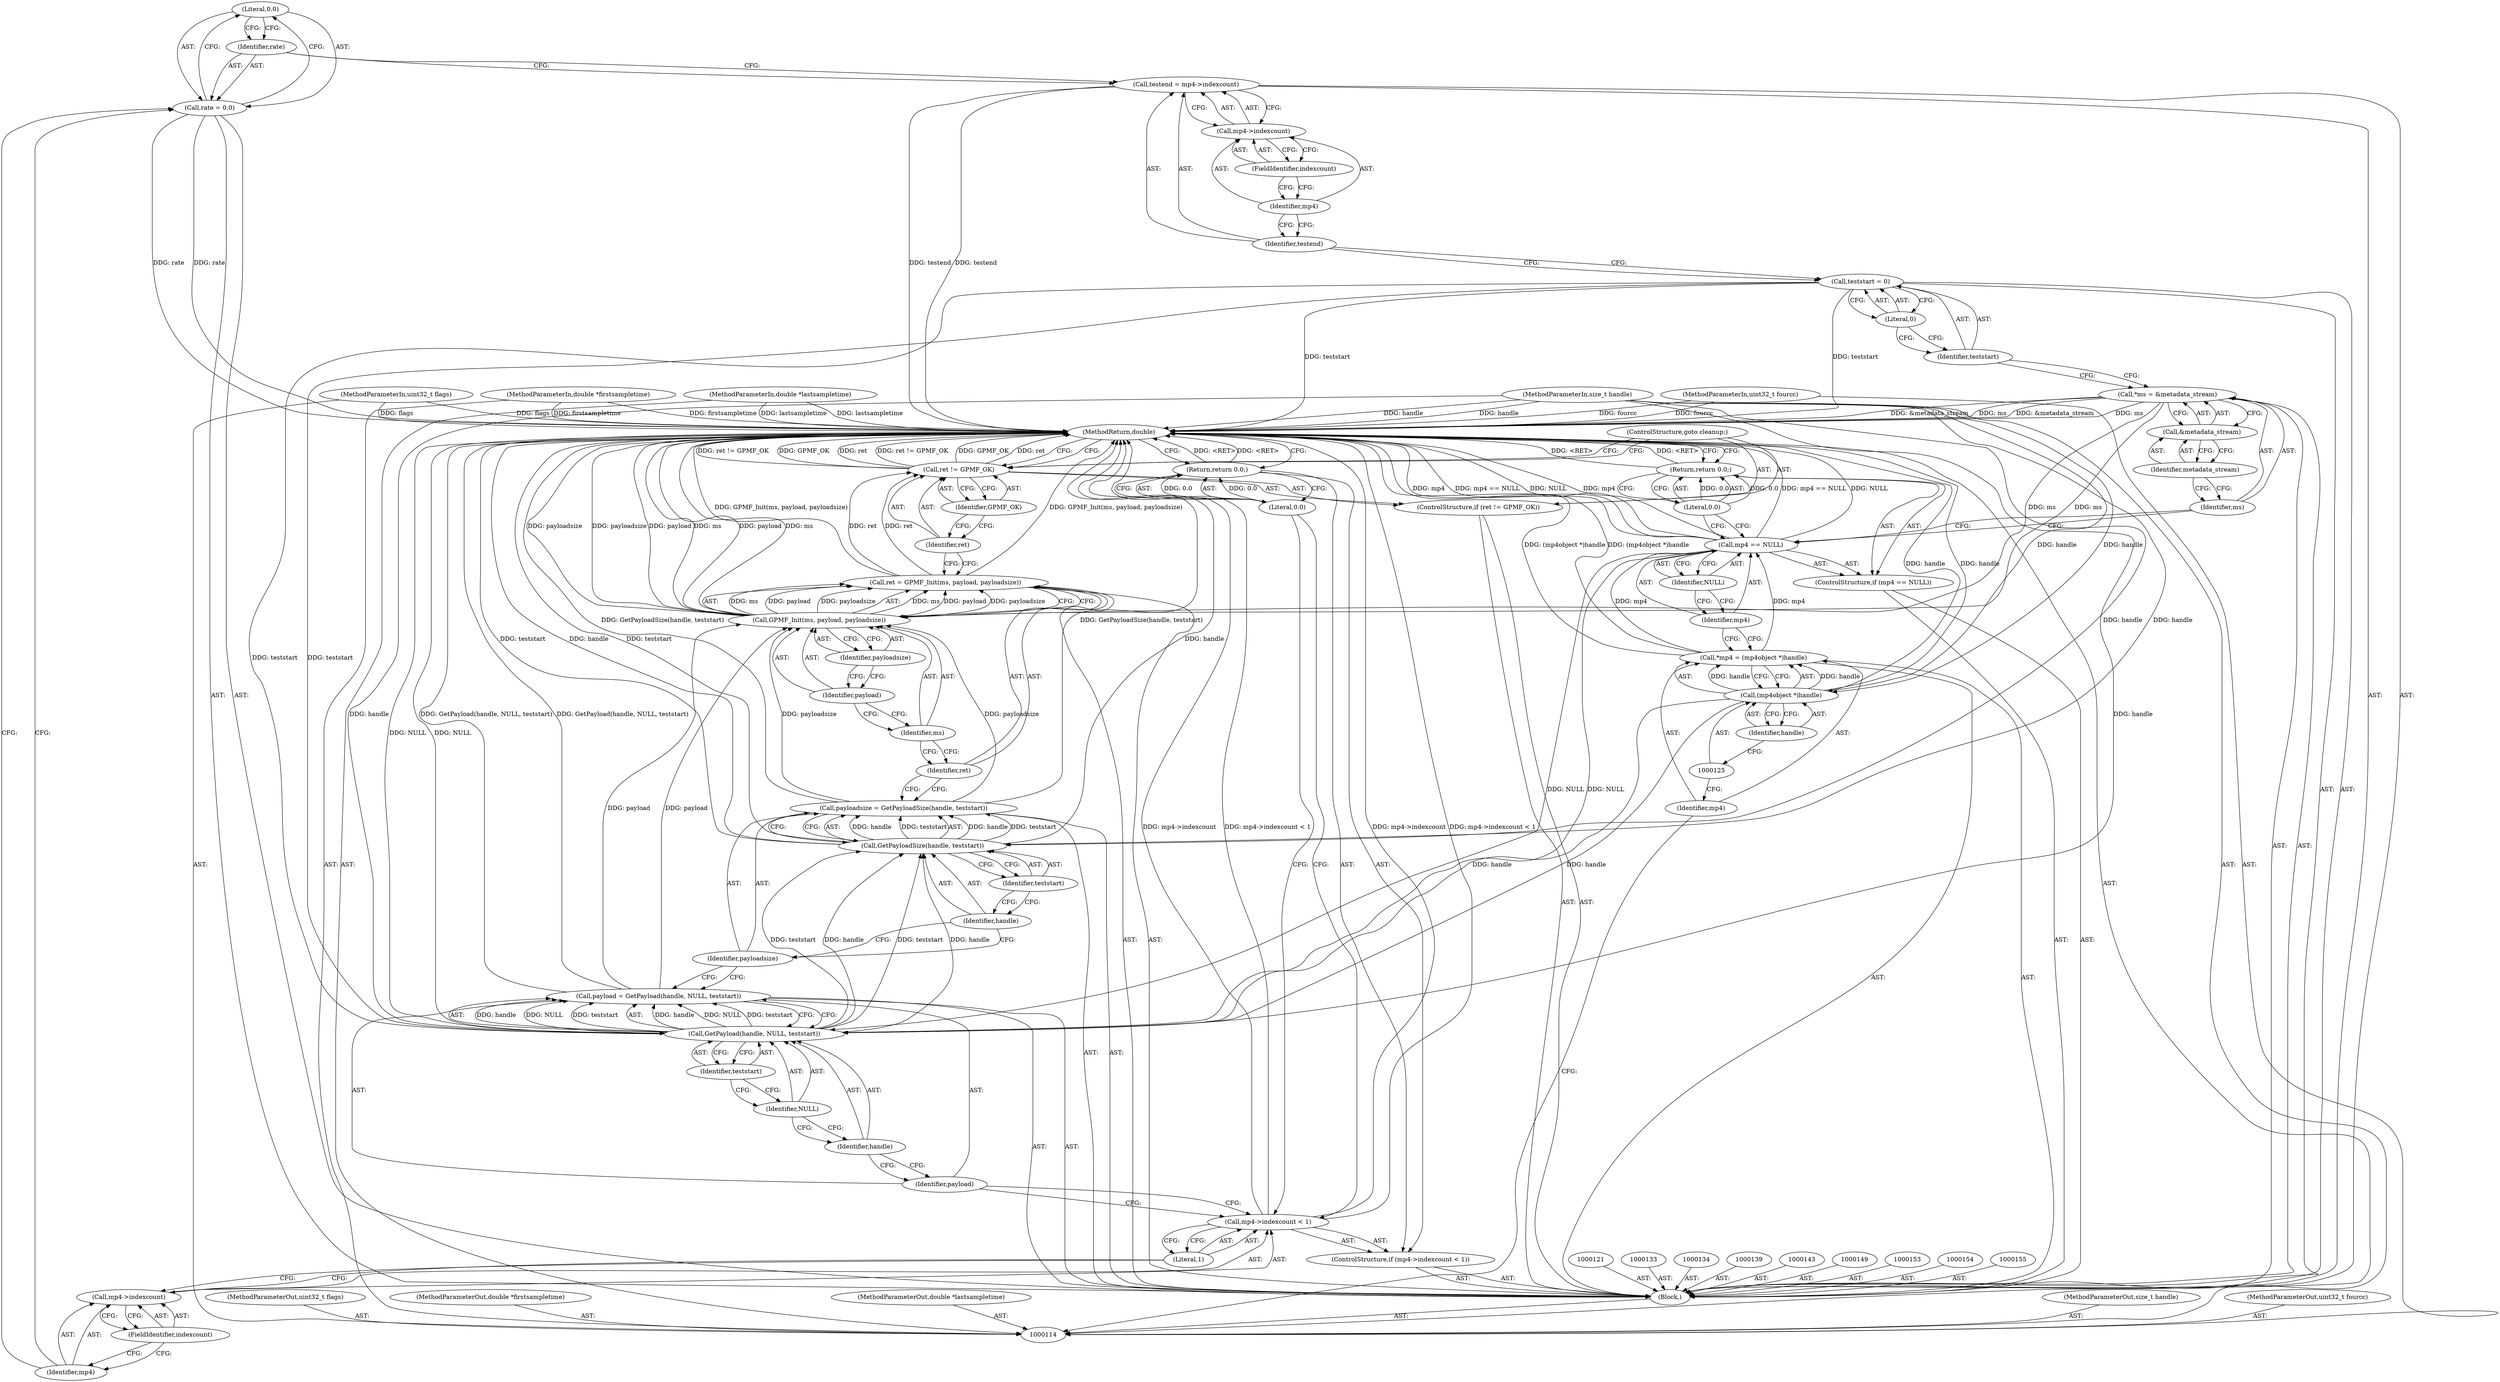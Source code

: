 digraph "0_gpmf-parser_341f12cd5b97ab419e53853ca00176457c9f1681_1" {
"1000152" [label="(Literal,0.0)"];
"1000150" [label="(Call,rate = 0.0)"];
"1000151" [label="(Identifier,rate)"];
"1000160" [label="(FieldIdentifier,indexcount)"];
"1000156" [label="(ControlStructure,if (mp4->indexcount < 1))"];
"1000161" [label="(Literal,1)"];
"1000157" [label="(Call,mp4->indexcount < 1)"];
"1000158" [label="(Call,mp4->indexcount)"];
"1000159" [label="(Identifier,mp4)"];
"1000163" [label="(Literal,0.0)"];
"1000162" [label="(Return,return 0.0;)"];
"1000164" [label="(Call,payload = GetPayload(handle, NULL, teststart))"];
"1000165" [label="(Identifier,payload)"];
"1000166" [label="(Call,GetPayload(handle, NULL, teststart))"];
"1000167" [label="(Identifier,handle)"];
"1000168" [label="(Identifier,NULL)"];
"1000169" [label="(Identifier,teststart)"];
"1000186" [label="(MethodReturn,double)"];
"1000115" [label="(MethodParameterIn,size_t handle)"];
"1000251" [label="(MethodParameterOut,size_t handle)"];
"1000116" [label="(MethodParameterIn,uint32_t fourcc)"];
"1000252" [label="(MethodParameterOut,uint32_t fourcc)"];
"1000117" [label="(MethodParameterIn,uint32_t flags)"];
"1000253" [label="(MethodParameterOut,uint32_t flags)"];
"1000118" [label="(MethodParameterIn,double *firstsampletime)"];
"1000254" [label="(MethodParameterOut,double *firstsampletime)"];
"1000119" [label="(MethodParameterIn,double *lastsampletime)"];
"1000255" [label="(MethodParameterOut,double *lastsampletime)"];
"1000170" [label="(Call,payloadsize = GetPayloadSize(handle, teststart))"];
"1000171" [label="(Identifier,payloadsize)"];
"1000172" [label="(Call,GetPayloadSize(handle, teststart))"];
"1000173" [label="(Identifier,handle)"];
"1000174" [label="(Identifier,teststart)"];
"1000175" [label="(Call,ret = GPMF_Init(ms, payload, payloadsize))"];
"1000176" [label="(Identifier,ret)"];
"1000178" [label="(Identifier,ms)"];
"1000179" [label="(Identifier,payload)"];
"1000180" [label="(Identifier,payloadsize)"];
"1000177" [label="(Call,GPMF_Init(ms, payload, payloadsize))"];
"1000184" [label="(Identifier,GPMF_OK)"];
"1000181" [label="(ControlStructure,if (ret != GPMF_OK))"];
"1000182" [label="(Call,ret != GPMF_OK)"];
"1000183" [label="(Identifier,ret)"];
"1000185" [label="(ControlStructure,goto cleanup;)"];
"1000120" [label="(Block,)"];
"1000122" [label="(Call,*mp4 = (mp4object *)handle)"];
"1000123" [label="(Identifier,mp4)"];
"1000124" [label="(Call,(mp4object *)handle)"];
"1000126" [label="(Identifier,handle)"];
"1000130" [label="(Identifier,NULL)"];
"1000131" [label="(Return,return 0.0;)"];
"1000127" [label="(ControlStructure,if (mp4 == NULL))"];
"1000132" [label="(Literal,0.0)"];
"1000128" [label="(Call,mp4 == NULL)"];
"1000129" [label="(Identifier,mp4)"];
"1000135" [label="(Call,*ms = &metadata_stream)"];
"1000136" [label="(Identifier,ms)"];
"1000137" [label="(Call,&metadata_stream)"];
"1000138" [label="(Identifier,metadata_stream)"];
"1000140" [label="(Call,teststart = 0)"];
"1000141" [label="(Identifier,teststart)"];
"1000142" [label="(Literal,0)"];
"1000144" [label="(Call,testend = mp4->indexcount)"];
"1000145" [label="(Identifier,testend)"];
"1000146" [label="(Call,mp4->indexcount)"];
"1000147" [label="(Identifier,mp4)"];
"1000148" [label="(FieldIdentifier,indexcount)"];
"1000152" -> "1000150"  [label="AST: "];
"1000152" -> "1000151"  [label="CFG: "];
"1000150" -> "1000152"  [label="CFG: "];
"1000150" -> "1000120"  [label="AST: "];
"1000150" -> "1000152"  [label="CFG: "];
"1000151" -> "1000150"  [label="AST: "];
"1000152" -> "1000150"  [label="AST: "];
"1000159" -> "1000150"  [label="CFG: "];
"1000150" -> "1000186"  [label="DDG: rate"];
"1000151" -> "1000150"  [label="AST: "];
"1000151" -> "1000144"  [label="CFG: "];
"1000152" -> "1000151"  [label="CFG: "];
"1000160" -> "1000158"  [label="AST: "];
"1000160" -> "1000159"  [label="CFG: "];
"1000158" -> "1000160"  [label="CFG: "];
"1000156" -> "1000120"  [label="AST: "];
"1000157" -> "1000156"  [label="AST: "];
"1000162" -> "1000156"  [label="AST: "];
"1000161" -> "1000157"  [label="AST: "];
"1000161" -> "1000158"  [label="CFG: "];
"1000157" -> "1000161"  [label="CFG: "];
"1000157" -> "1000156"  [label="AST: "];
"1000157" -> "1000161"  [label="CFG: "];
"1000158" -> "1000157"  [label="AST: "];
"1000161" -> "1000157"  [label="AST: "];
"1000163" -> "1000157"  [label="CFG: "];
"1000165" -> "1000157"  [label="CFG: "];
"1000157" -> "1000186"  [label="DDG: mp4->indexcount < 1"];
"1000157" -> "1000186"  [label="DDG: mp4->indexcount"];
"1000158" -> "1000157"  [label="AST: "];
"1000158" -> "1000160"  [label="CFG: "];
"1000159" -> "1000158"  [label="AST: "];
"1000160" -> "1000158"  [label="AST: "];
"1000161" -> "1000158"  [label="CFG: "];
"1000159" -> "1000158"  [label="AST: "];
"1000159" -> "1000150"  [label="CFG: "];
"1000160" -> "1000159"  [label="CFG: "];
"1000163" -> "1000162"  [label="AST: "];
"1000163" -> "1000157"  [label="CFG: "];
"1000162" -> "1000163"  [label="CFG: "];
"1000163" -> "1000162"  [label="DDG: 0.0"];
"1000162" -> "1000156"  [label="AST: "];
"1000162" -> "1000163"  [label="CFG: "];
"1000163" -> "1000162"  [label="AST: "];
"1000186" -> "1000162"  [label="CFG: "];
"1000162" -> "1000186"  [label="DDG: <RET>"];
"1000163" -> "1000162"  [label="DDG: 0.0"];
"1000164" -> "1000120"  [label="AST: "];
"1000164" -> "1000166"  [label="CFG: "];
"1000165" -> "1000164"  [label="AST: "];
"1000166" -> "1000164"  [label="AST: "];
"1000171" -> "1000164"  [label="CFG: "];
"1000164" -> "1000186"  [label="DDG: GetPayload(handle, NULL, teststart)"];
"1000166" -> "1000164"  [label="DDG: handle"];
"1000166" -> "1000164"  [label="DDG: NULL"];
"1000166" -> "1000164"  [label="DDG: teststart"];
"1000164" -> "1000177"  [label="DDG: payload"];
"1000165" -> "1000164"  [label="AST: "];
"1000165" -> "1000157"  [label="CFG: "];
"1000167" -> "1000165"  [label="CFG: "];
"1000166" -> "1000164"  [label="AST: "];
"1000166" -> "1000169"  [label="CFG: "];
"1000167" -> "1000166"  [label="AST: "];
"1000168" -> "1000166"  [label="AST: "];
"1000169" -> "1000166"  [label="AST: "];
"1000164" -> "1000166"  [label="CFG: "];
"1000166" -> "1000186"  [label="DDG: NULL"];
"1000166" -> "1000164"  [label="DDG: handle"];
"1000166" -> "1000164"  [label="DDG: NULL"];
"1000166" -> "1000164"  [label="DDG: teststart"];
"1000124" -> "1000166"  [label="DDG: handle"];
"1000115" -> "1000166"  [label="DDG: handle"];
"1000128" -> "1000166"  [label="DDG: NULL"];
"1000140" -> "1000166"  [label="DDG: teststart"];
"1000166" -> "1000172"  [label="DDG: handle"];
"1000166" -> "1000172"  [label="DDG: teststart"];
"1000167" -> "1000166"  [label="AST: "];
"1000167" -> "1000165"  [label="CFG: "];
"1000168" -> "1000167"  [label="CFG: "];
"1000168" -> "1000166"  [label="AST: "];
"1000168" -> "1000167"  [label="CFG: "];
"1000169" -> "1000168"  [label="CFG: "];
"1000169" -> "1000166"  [label="AST: "];
"1000169" -> "1000168"  [label="CFG: "];
"1000166" -> "1000169"  [label="CFG: "];
"1000186" -> "1000114"  [label="AST: "];
"1000186" -> "1000131"  [label="CFG: "];
"1000186" -> "1000162"  [label="CFG: "];
"1000186" -> "1000182"  [label="CFG: "];
"1000162" -> "1000186"  [label="DDG: <RET>"];
"1000131" -> "1000186"  [label="DDG: <RET>"];
"1000170" -> "1000186"  [label="DDG: GetPayloadSize(handle, teststart)"];
"1000150" -> "1000186"  [label="DDG: rate"];
"1000157" -> "1000186"  [label="DDG: mp4->indexcount < 1"];
"1000157" -> "1000186"  [label="DDG: mp4->indexcount"];
"1000177" -> "1000186"  [label="DDG: payload"];
"1000177" -> "1000186"  [label="DDG: ms"];
"1000177" -> "1000186"  [label="DDG: payloadsize"];
"1000140" -> "1000186"  [label="DDG: teststart"];
"1000118" -> "1000186"  [label="DDG: firstsampletime"];
"1000128" -> "1000186"  [label="DDG: mp4 == NULL"];
"1000128" -> "1000186"  [label="DDG: NULL"];
"1000128" -> "1000186"  [label="DDG: mp4"];
"1000119" -> "1000186"  [label="DDG: lastsampletime"];
"1000122" -> "1000186"  [label="DDG: (mp4object *)handle"];
"1000182" -> "1000186"  [label="DDG: ret != GPMF_OK"];
"1000182" -> "1000186"  [label="DDG: GPMF_OK"];
"1000182" -> "1000186"  [label="DDG: ret"];
"1000117" -> "1000186"  [label="DDG: flags"];
"1000166" -> "1000186"  [label="DDG: NULL"];
"1000124" -> "1000186"  [label="DDG: handle"];
"1000164" -> "1000186"  [label="DDG: GetPayload(handle, NULL, teststart)"];
"1000115" -> "1000186"  [label="DDG: handle"];
"1000172" -> "1000186"  [label="DDG: handle"];
"1000172" -> "1000186"  [label="DDG: teststart"];
"1000135" -> "1000186"  [label="DDG: ms"];
"1000135" -> "1000186"  [label="DDG: &metadata_stream"];
"1000144" -> "1000186"  [label="DDG: testend"];
"1000175" -> "1000186"  [label="DDG: GPMF_Init(ms, payload, payloadsize)"];
"1000116" -> "1000186"  [label="DDG: fourcc"];
"1000115" -> "1000114"  [label="AST: "];
"1000115" -> "1000186"  [label="DDG: handle"];
"1000115" -> "1000124"  [label="DDG: handle"];
"1000115" -> "1000166"  [label="DDG: handle"];
"1000115" -> "1000172"  [label="DDG: handle"];
"1000251" -> "1000114"  [label="AST: "];
"1000116" -> "1000114"  [label="AST: "];
"1000116" -> "1000186"  [label="DDG: fourcc"];
"1000252" -> "1000114"  [label="AST: "];
"1000117" -> "1000114"  [label="AST: "];
"1000117" -> "1000186"  [label="DDG: flags"];
"1000253" -> "1000114"  [label="AST: "];
"1000118" -> "1000114"  [label="AST: "];
"1000118" -> "1000186"  [label="DDG: firstsampletime"];
"1000254" -> "1000114"  [label="AST: "];
"1000119" -> "1000114"  [label="AST: "];
"1000119" -> "1000186"  [label="DDG: lastsampletime"];
"1000255" -> "1000114"  [label="AST: "];
"1000170" -> "1000120"  [label="AST: "];
"1000170" -> "1000172"  [label="CFG: "];
"1000171" -> "1000170"  [label="AST: "];
"1000172" -> "1000170"  [label="AST: "];
"1000176" -> "1000170"  [label="CFG: "];
"1000170" -> "1000186"  [label="DDG: GetPayloadSize(handle, teststart)"];
"1000172" -> "1000170"  [label="DDG: handle"];
"1000172" -> "1000170"  [label="DDG: teststart"];
"1000170" -> "1000177"  [label="DDG: payloadsize"];
"1000171" -> "1000170"  [label="AST: "];
"1000171" -> "1000164"  [label="CFG: "];
"1000173" -> "1000171"  [label="CFG: "];
"1000172" -> "1000170"  [label="AST: "];
"1000172" -> "1000174"  [label="CFG: "];
"1000173" -> "1000172"  [label="AST: "];
"1000174" -> "1000172"  [label="AST: "];
"1000170" -> "1000172"  [label="CFG: "];
"1000172" -> "1000186"  [label="DDG: handle"];
"1000172" -> "1000186"  [label="DDG: teststart"];
"1000172" -> "1000170"  [label="DDG: handle"];
"1000172" -> "1000170"  [label="DDG: teststart"];
"1000166" -> "1000172"  [label="DDG: handle"];
"1000166" -> "1000172"  [label="DDG: teststart"];
"1000115" -> "1000172"  [label="DDG: handle"];
"1000173" -> "1000172"  [label="AST: "];
"1000173" -> "1000171"  [label="CFG: "];
"1000174" -> "1000173"  [label="CFG: "];
"1000174" -> "1000172"  [label="AST: "];
"1000174" -> "1000173"  [label="CFG: "];
"1000172" -> "1000174"  [label="CFG: "];
"1000175" -> "1000120"  [label="AST: "];
"1000175" -> "1000177"  [label="CFG: "];
"1000176" -> "1000175"  [label="AST: "];
"1000177" -> "1000175"  [label="AST: "];
"1000183" -> "1000175"  [label="CFG: "];
"1000175" -> "1000186"  [label="DDG: GPMF_Init(ms, payload, payloadsize)"];
"1000177" -> "1000175"  [label="DDG: ms"];
"1000177" -> "1000175"  [label="DDG: payload"];
"1000177" -> "1000175"  [label="DDG: payloadsize"];
"1000175" -> "1000182"  [label="DDG: ret"];
"1000176" -> "1000175"  [label="AST: "];
"1000176" -> "1000170"  [label="CFG: "];
"1000178" -> "1000176"  [label="CFG: "];
"1000178" -> "1000177"  [label="AST: "];
"1000178" -> "1000176"  [label="CFG: "];
"1000179" -> "1000178"  [label="CFG: "];
"1000179" -> "1000177"  [label="AST: "];
"1000179" -> "1000178"  [label="CFG: "];
"1000180" -> "1000179"  [label="CFG: "];
"1000180" -> "1000177"  [label="AST: "];
"1000180" -> "1000179"  [label="CFG: "];
"1000177" -> "1000180"  [label="CFG: "];
"1000177" -> "1000175"  [label="AST: "];
"1000177" -> "1000180"  [label="CFG: "];
"1000178" -> "1000177"  [label="AST: "];
"1000179" -> "1000177"  [label="AST: "];
"1000180" -> "1000177"  [label="AST: "];
"1000175" -> "1000177"  [label="CFG: "];
"1000177" -> "1000186"  [label="DDG: payload"];
"1000177" -> "1000186"  [label="DDG: ms"];
"1000177" -> "1000186"  [label="DDG: payloadsize"];
"1000177" -> "1000175"  [label="DDG: ms"];
"1000177" -> "1000175"  [label="DDG: payload"];
"1000177" -> "1000175"  [label="DDG: payloadsize"];
"1000135" -> "1000177"  [label="DDG: ms"];
"1000164" -> "1000177"  [label="DDG: payload"];
"1000170" -> "1000177"  [label="DDG: payloadsize"];
"1000184" -> "1000182"  [label="AST: "];
"1000184" -> "1000183"  [label="CFG: "];
"1000182" -> "1000184"  [label="CFG: "];
"1000181" -> "1000120"  [label="AST: "];
"1000182" -> "1000181"  [label="AST: "];
"1000185" -> "1000181"  [label="AST: "];
"1000182" -> "1000181"  [label="AST: "];
"1000182" -> "1000184"  [label="CFG: "];
"1000183" -> "1000182"  [label="AST: "];
"1000184" -> "1000182"  [label="AST: "];
"1000185" -> "1000182"  [label="CFG: "];
"1000186" -> "1000182"  [label="CFG: "];
"1000182" -> "1000186"  [label="DDG: ret != GPMF_OK"];
"1000182" -> "1000186"  [label="DDG: GPMF_OK"];
"1000182" -> "1000186"  [label="DDG: ret"];
"1000175" -> "1000182"  [label="DDG: ret"];
"1000183" -> "1000182"  [label="AST: "];
"1000183" -> "1000175"  [label="CFG: "];
"1000184" -> "1000183"  [label="CFG: "];
"1000185" -> "1000181"  [label="AST: "];
"1000185" -> "1000182"  [label="CFG: "];
"1000120" -> "1000114"  [label="AST: "];
"1000121" -> "1000120"  [label="AST: "];
"1000122" -> "1000120"  [label="AST: "];
"1000127" -> "1000120"  [label="AST: "];
"1000133" -> "1000120"  [label="AST: "];
"1000134" -> "1000120"  [label="AST: "];
"1000135" -> "1000120"  [label="AST: "];
"1000139" -> "1000120"  [label="AST: "];
"1000140" -> "1000120"  [label="AST: "];
"1000143" -> "1000120"  [label="AST: "];
"1000144" -> "1000120"  [label="AST: "];
"1000149" -> "1000120"  [label="AST: "];
"1000150" -> "1000120"  [label="AST: "];
"1000153" -> "1000120"  [label="AST: "];
"1000154" -> "1000120"  [label="AST: "];
"1000155" -> "1000120"  [label="AST: "];
"1000156" -> "1000120"  [label="AST: "];
"1000164" -> "1000120"  [label="AST: "];
"1000170" -> "1000120"  [label="AST: "];
"1000175" -> "1000120"  [label="AST: "];
"1000181" -> "1000120"  [label="AST: "];
"1000122" -> "1000120"  [label="AST: "];
"1000122" -> "1000124"  [label="CFG: "];
"1000123" -> "1000122"  [label="AST: "];
"1000124" -> "1000122"  [label="AST: "];
"1000129" -> "1000122"  [label="CFG: "];
"1000122" -> "1000186"  [label="DDG: (mp4object *)handle"];
"1000124" -> "1000122"  [label="DDG: handle"];
"1000122" -> "1000128"  [label="DDG: mp4"];
"1000123" -> "1000122"  [label="AST: "];
"1000123" -> "1000114"  [label="CFG: "];
"1000125" -> "1000123"  [label="CFG: "];
"1000124" -> "1000122"  [label="AST: "];
"1000124" -> "1000126"  [label="CFG: "];
"1000125" -> "1000124"  [label="AST: "];
"1000126" -> "1000124"  [label="AST: "];
"1000122" -> "1000124"  [label="CFG: "];
"1000124" -> "1000186"  [label="DDG: handle"];
"1000124" -> "1000122"  [label="DDG: handle"];
"1000115" -> "1000124"  [label="DDG: handle"];
"1000124" -> "1000166"  [label="DDG: handle"];
"1000126" -> "1000124"  [label="AST: "];
"1000126" -> "1000125"  [label="CFG: "];
"1000124" -> "1000126"  [label="CFG: "];
"1000130" -> "1000128"  [label="AST: "];
"1000130" -> "1000129"  [label="CFG: "];
"1000128" -> "1000130"  [label="CFG: "];
"1000131" -> "1000127"  [label="AST: "];
"1000131" -> "1000132"  [label="CFG: "];
"1000132" -> "1000131"  [label="AST: "];
"1000186" -> "1000131"  [label="CFG: "];
"1000131" -> "1000186"  [label="DDG: <RET>"];
"1000132" -> "1000131"  [label="DDG: 0.0"];
"1000127" -> "1000120"  [label="AST: "];
"1000128" -> "1000127"  [label="AST: "];
"1000131" -> "1000127"  [label="AST: "];
"1000132" -> "1000131"  [label="AST: "];
"1000132" -> "1000128"  [label="CFG: "];
"1000131" -> "1000132"  [label="CFG: "];
"1000132" -> "1000131"  [label="DDG: 0.0"];
"1000128" -> "1000127"  [label="AST: "];
"1000128" -> "1000130"  [label="CFG: "];
"1000129" -> "1000128"  [label="AST: "];
"1000130" -> "1000128"  [label="AST: "];
"1000132" -> "1000128"  [label="CFG: "];
"1000136" -> "1000128"  [label="CFG: "];
"1000128" -> "1000186"  [label="DDG: mp4 == NULL"];
"1000128" -> "1000186"  [label="DDG: NULL"];
"1000128" -> "1000186"  [label="DDG: mp4"];
"1000122" -> "1000128"  [label="DDG: mp4"];
"1000128" -> "1000166"  [label="DDG: NULL"];
"1000129" -> "1000128"  [label="AST: "];
"1000129" -> "1000122"  [label="CFG: "];
"1000130" -> "1000129"  [label="CFG: "];
"1000135" -> "1000120"  [label="AST: "];
"1000135" -> "1000137"  [label="CFG: "];
"1000136" -> "1000135"  [label="AST: "];
"1000137" -> "1000135"  [label="AST: "];
"1000141" -> "1000135"  [label="CFG: "];
"1000135" -> "1000186"  [label="DDG: ms"];
"1000135" -> "1000186"  [label="DDG: &metadata_stream"];
"1000135" -> "1000177"  [label="DDG: ms"];
"1000136" -> "1000135"  [label="AST: "];
"1000136" -> "1000128"  [label="CFG: "];
"1000138" -> "1000136"  [label="CFG: "];
"1000137" -> "1000135"  [label="AST: "];
"1000137" -> "1000138"  [label="CFG: "];
"1000138" -> "1000137"  [label="AST: "];
"1000135" -> "1000137"  [label="CFG: "];
"1000138" -> "1000137"  [label="AST: "];
"1000138" -> "1000136"  [label="CFG: "];
"1000137" -> "1000138"  [label="CFG: "];
"1000140" -> "1000120"  [label="AST: "];
"1000140" -> "1000142"  [label="CFG: "];
"1000141" -> "1000140"  [label="AST: "];
"1000142" -> "1000140"  [label="AST: "];
"1000145" -> "1000140"  [label="CFG: "];
"1000140" -> "1000186"  [label="DDG: teststart"];
"1000140" -> "1000166"  [label="DDG: teststart"];
"1000141" -> "1000140"  [label="AST: "];
"1000141" -> "1000135"  [label="CFG: "];
"1000142" -> "1000141"  [label="CFG: "];
"1000142" -> "1000140"  [label="AST: "];
"1000142" -> "1000141"  [label="CFG: "];
"1000140" -> "1000142"  [label="CFG: "];
"1000144" -> "1000120"  [label="AST: "];
"1000144" -> "1000146"  [label="CFG: "];
"1000145" -> "1000144"  [label="AST: "];
"1000146" -> "1000144"  [label="AST: "];
"1000151" -> "1000144"  [label="CFG: "];
"1000144" -> "1000186"  [label="DDG: testend"];
"1000145" -> "1000144"  [label="AST: "];
"1000145" -> "1000140"  [label="CFG: "];
"1000147" -> "1000145"  [label="CFG: "];
"1000146" -> "1000144"  [label="AST: "];
"1000146" -> "1000148"  [label="CFG: "];
"1000147" -> "1000146"  [label="AST: "];
"1000148" -> "1000146"  [label="AST: "];
"1000144" -> "1000146"  [label="CFG: "];
"1000147" -> "1000146"  [label="AST: "];
"1000147" -> "1000145"  [label="CFG: "];
"1000148" -> "1000147"  [label="CFG: "];
"1000148" -> "1000146"  [label="AST: "];
"1000148" -> "1000147"  [label="CFG: "];
"1000146" -> "1000148"  [label="CFG: "];
}
